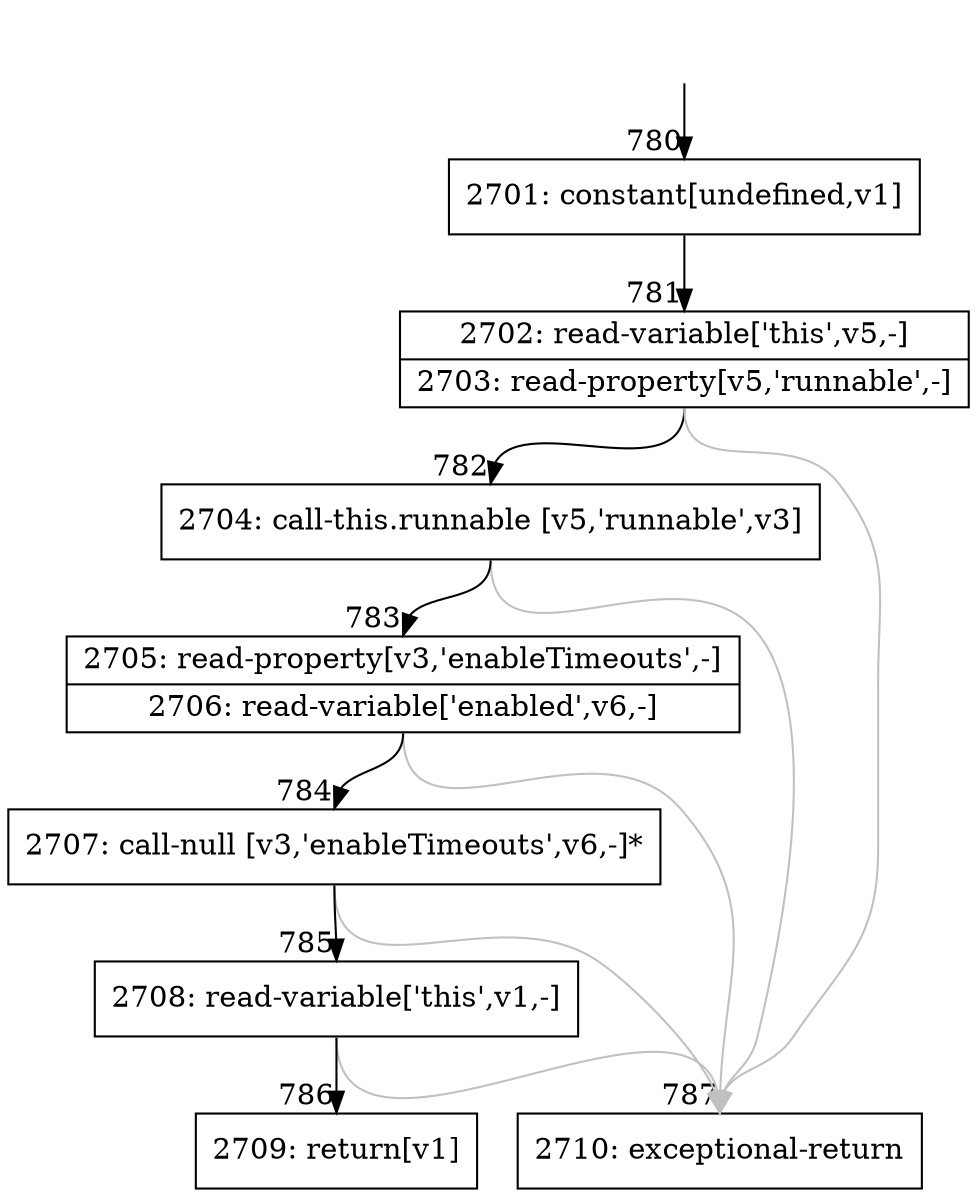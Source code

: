 digraph {
rankdir="TD"
BB_entry68[shape=none,label=""];
BB_entry68 -> BB780 [tailport=s, headport=n, headlabel="    780"]
BB780 [shape=record label="{2701: constant[undefined,v1]}" ] 
BB780 -> BB781 [tailport=s, headport=n, headlabel="      781"]
BB781 [shape=record label="{2702: read-variable['this',v5,-]|2703: read-property[v5,'runnable',-]}" ] 
BB781 -> BB782 [tailport=s, headport=n, headlabel="      782"]
BB781 -> BB787 [tailport=s, headport=n, color=gray, headlabel="      787"]
BB782 [shape=record label="{2704: call-this.runnable [v5,'runnable',v3]}" ] 
BB782 -> BB783 [tailport=s, headport=n, headlabel="      783"]
BB782 -> BB787 [tailport=s, headport=n, color=gray]
BB783 [shape=record label="{2705: read-property[v3,'enableTimeouts',-]|2706: read-variable['enabled',v6,-]}" ] 
BB783 -> BB784 [tailport=s, headport=n, headlabel="      784"]
BB783 -> BB787 [tailport=s, headport=n, color=gray]
BB784 [shape=record label="{2707: call-null [v3,'enableTimeouts',v6,-]*}" ] 
BB784 -> BB785 [tailport=s, headport=n, headlabel="      785"]
BB784 -> BB787 [tailport=s, headport=n, color=gray]
BB785 [shape=record label="{2708: read-variable['this',v1,-]}" ] 
BB785 -> BB786 [tailport=s, headport=n, headlabel="      786"]
BB785 -> BB787 [tailport=s, headport=n, color=gray]
BB786 [shape=record label="{2709: return[v1]}" ] 
BB787 [shape=record label="{2710: exceptional-return}" ] 
//#$~ 837
}

